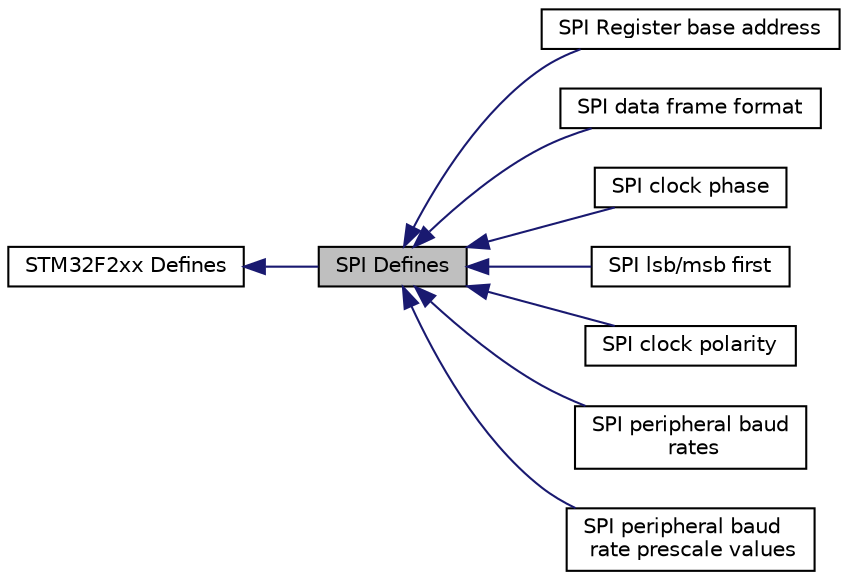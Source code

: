 digraph "SPI Defines"
{
  edge [fontname="Helvetica",fontsize="10",labelfontname="Helvetica",labelfontsize="10"];
  node [fontname="Helvetica",fontsize="10",shape=record];
  rankdir=LR;
  Node1 [label="STM32F2xx Defines",height=0.2,width=0.4,color="black", fillcolor="white", style="filled",URL="$group__STM32F2xx__defines.html",tooltip="Defined Constants and Types for the STM32F2xx series."];
  Node2 [label="SPI Register base address",height=0.2,width=0.4,color="black", fillcolor="white", style="filled",URL="$group__spi__reg__base.html"];
  Node3 [label="SPI data frame format",height=0.2,width=0.4,color="black", fillcolor="white", style="filled",URL="$group__spi__dff.html"];
  Node8 [label="SPI clock phase",height=0.2,width=0.4,color="black", fillcolor="white", style="filled",URL="$group__spi__cpha.html"];
  Node0 [label="SPI Defines",height=0.2,width=0.4,color="black", fillcolor="grey75", style="filled" fontcolor="black"];
  Node4 [label="SPI lsb/msb first",height=0.2,width=0.4,color="black", fillcolor="white", style="filled",URL="$group__spi__lsbfirst.html"];
  Node7 [label="SPI clock polarity",height=0.2,width=0.4,color="black", fillcolor="white", style="filled",URL="$group__spi__cpol.html"];
  Node5 [label="SPI peripheral baud\l rates",height=0.2,width=0.4,color="black", fillcolor="white", style="filled",URL="$group__spi__baudrate.html"];
  Node6 [label="SPI peripheral baud\l rate prescale values",height=0.2,width=0.4,color="black", fillcolor="white", style="filled",URL="$group__spi__br__pre.html"];
  Node1->Node0 [shape=plaintext, color="midnightblue", dir="back", style="solid"];
  Node0->Node2 [shape=plaintext, color="midnightblue", dir="back", style="solid"];
  Node0->Node3 [shape=plaintext, color="midnightblue", dir="back", style="solid"];
  Node0->Node4 [shape=plaintext, color="midnightblue", dir="back", style="solid"];
  Node0->Node5 [shape=plaintext, color="midnightblue", dir="back", style="solid"];
  Node0->Node6 [shape=plaintext, color="midnightblue", dir="back", style="solid"];
  Node0->Node7 [shape=plaintext, color="midnightblue", dir="back", style="solid"];
  Node0->Node8 [shape=plaintext, color="midnightblue", dir="back", style="solid"];
}

